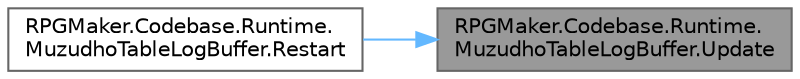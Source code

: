 digraph "RPGMaker.Codebase.Runtime.MuzudhoTableLogBuffer.Update"
{
 // LATEX_PDF_SIZE
  bgcolor="transparent";
  edge [fontname=Helvetica,fontsize=10,labelfontname=Helvetica,labelfontsize=10];
  node [fontname=Helvetica,fontsize=10,shape=box,height=0.2,width=0.4];
  rankdir="RL";
  Node1 [id="Node000001",label="RPGMaker.Codebase.Runtime.\lMuzudhoTableLogBuffer.Update",height=0.2,width=0.4,color="gray40", fillcolor="grey60", style="filled", fontcolor="black",tooltip=" "];
  Node1 -> Node2 [id="edge1_Node000001_Node000002",dir="back",color="steelblue1",style="solid",tooltip=" "];
  Node2 [id="Node000002",label="RPGMaker.Codebase.Runtime.\lMuzudhoTableLogBuffer.Restart",height=0.2,width=0.4,color="grey40", fillcolor="white", style="filled",URL="$d8/dc1/class_r_p_g_maker_1_1_codebase_1_1_runtime_1_1_muzudho_table_log_buffer.html#adfea655475508c45163b9c0b73446117",tooltip=" "];
}
